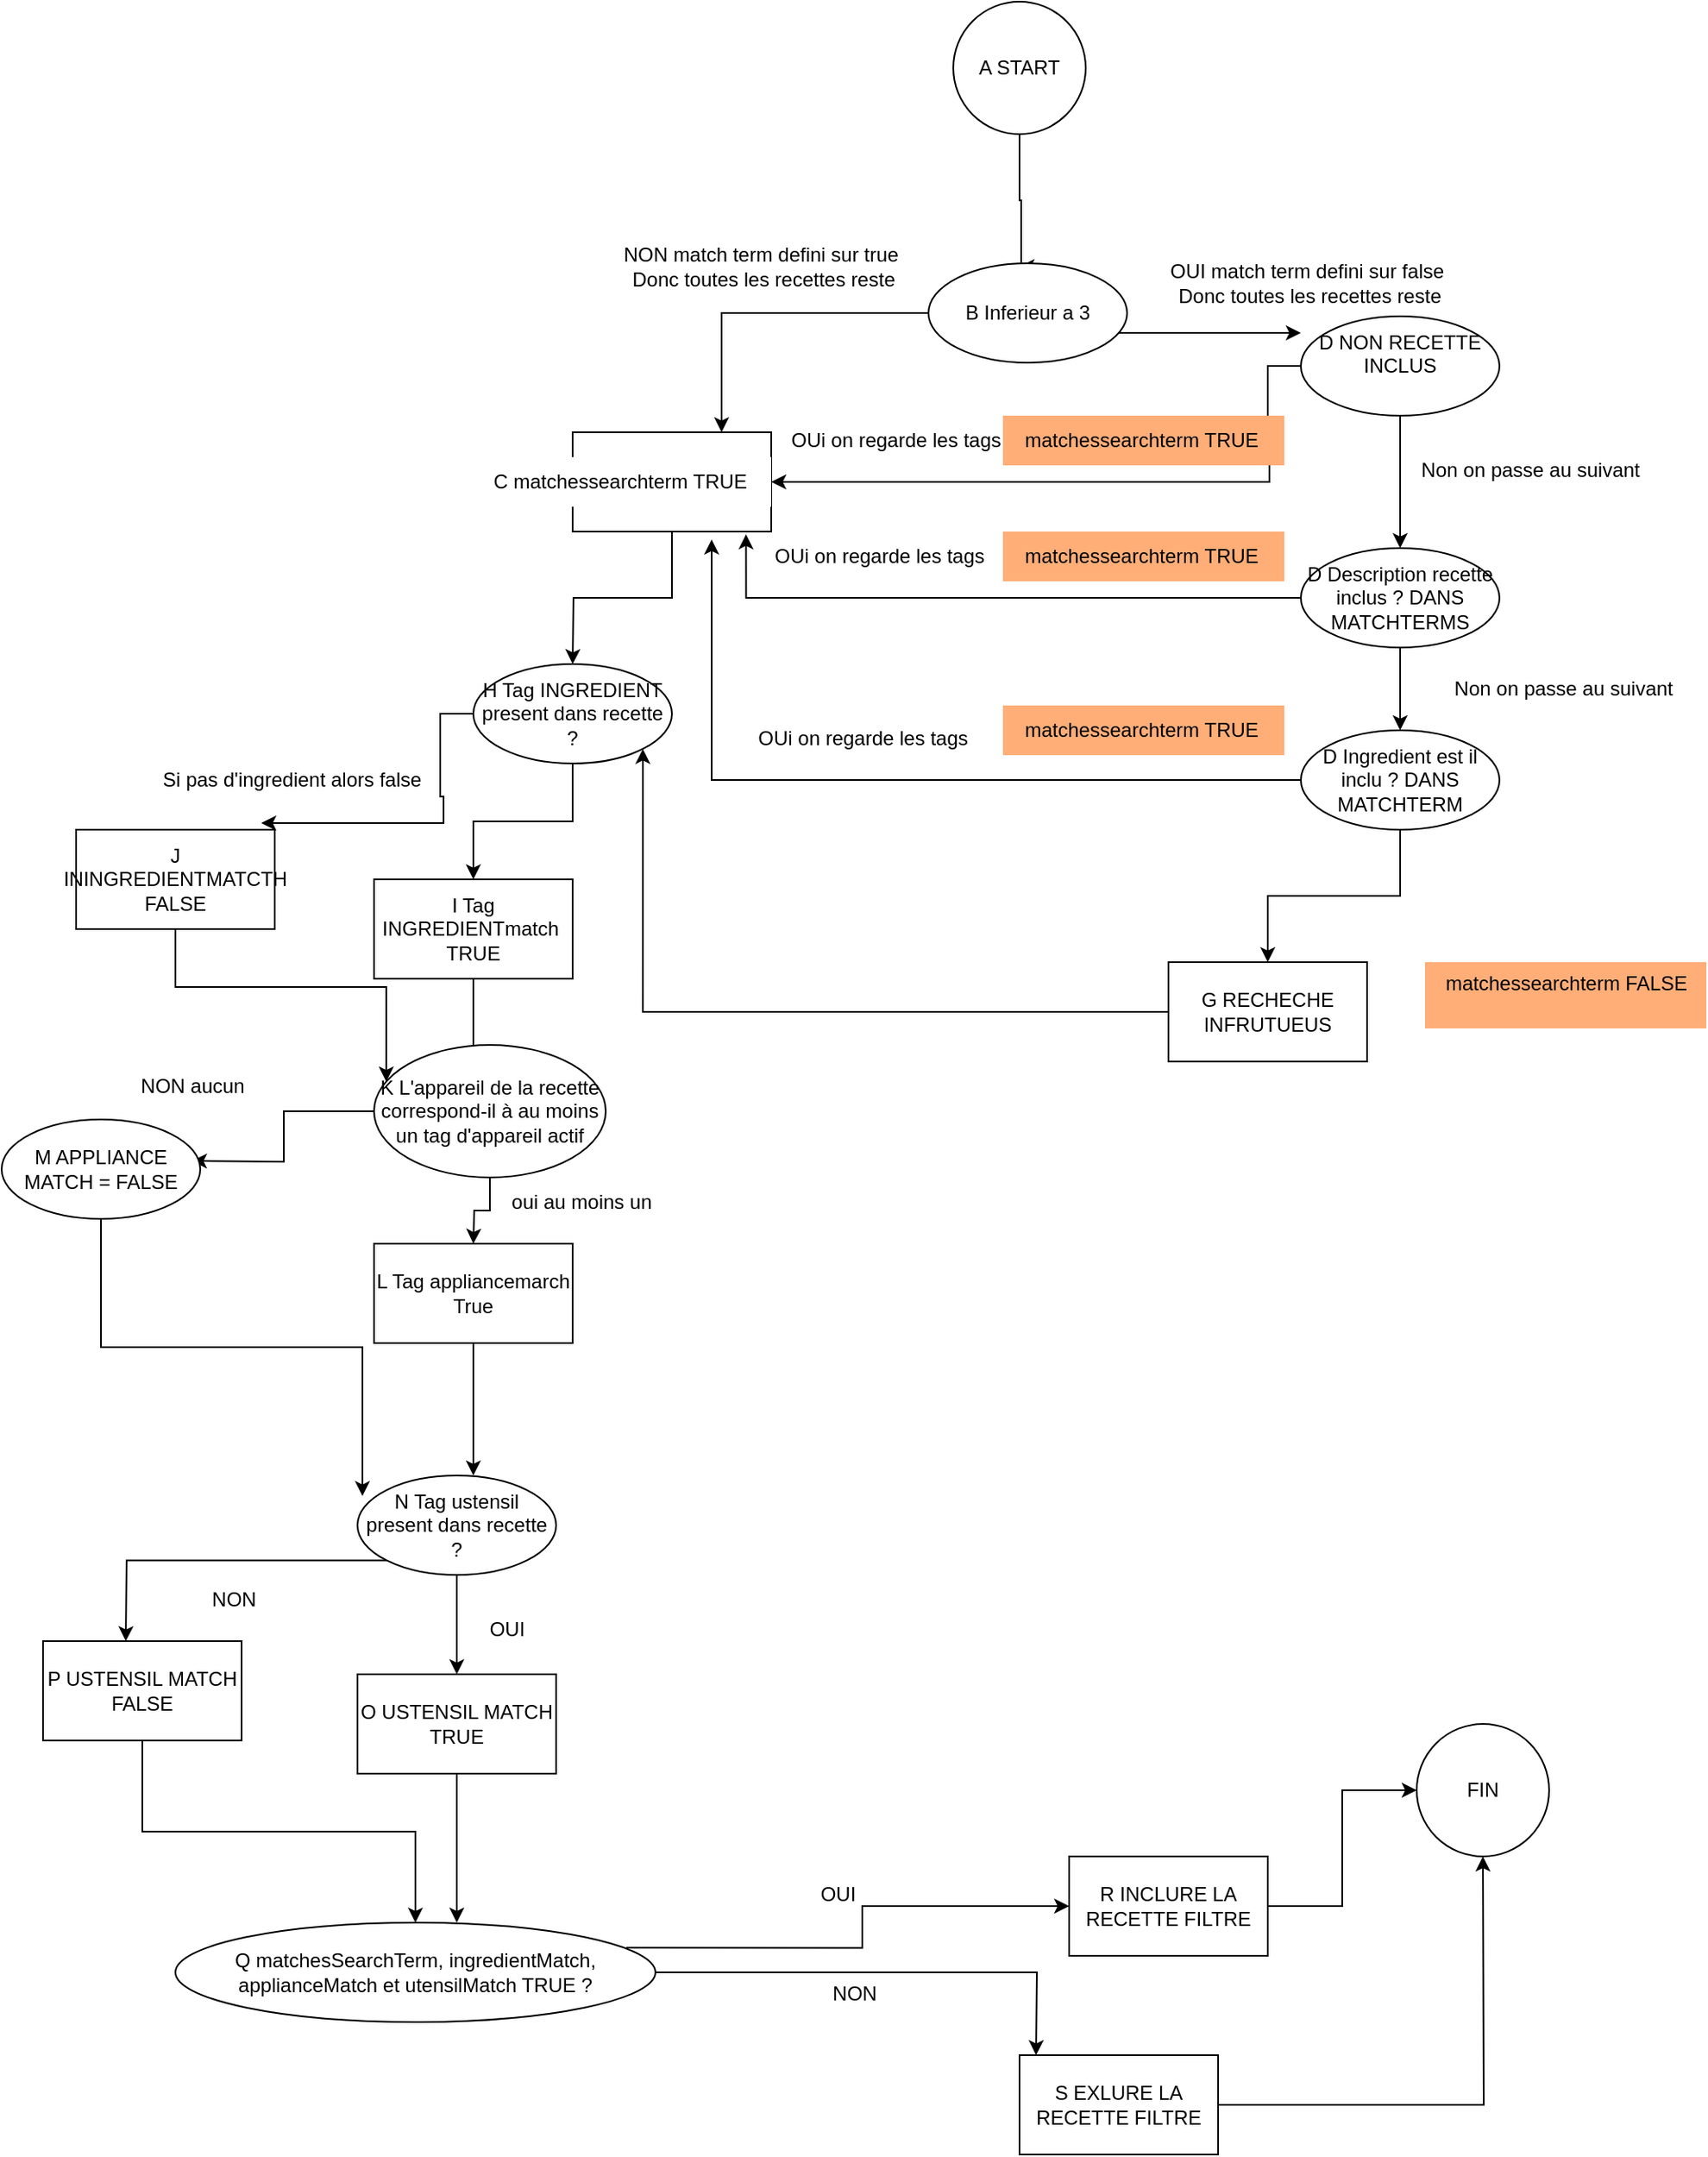 <mxfile version="24.0.5" type="device">
  <diagram name="Page-1" id="9hr1fdSiySOleVTjyiht">
    <mxGraphModel dx="2117" dy="1726" grid="1" gridSize="10" guides="1" tooltips="1" connect="1" arrows="1" fold="1" page="1" pageScale="1" pageWidth="827" pageHeight="1169" math="0" shadow="0">
      <root>
        <mxCell id="0" />
        <mxCell id="1" parent="0" />
        <mxCell id="Wcu8UqkrtU_ljzzERVZr-2" style="edgeStyle=orthogonalEdgeStyle;rounded=0;orthogonalLoop=1;jettySize=auto;html=1;" parent="1" edge="1">
          <mxGeometry relative="1" as="geometry">
            <mxPoint x="570" y="80" as="targetPoint" />
            <mxPoint x="440" y="80" as="sourcePoint" />
          </mxGeometry>
        </mxCell>
        <mxCell id="Wcu8UqkrtU_ljzzERVZr-5" value="NON match term defini sur true&amp;nbsp;&lt;div&gt;Donc toutes les recettes reste&lt;/div&gt;" style="text;html=1;align=center;verticalAlign=middle;resizable=0;points=[];autosize=1;strokeColor=none;fillColor=none;" parent="1" vertex="1">
          <mxGeometry x="150" y="20" width="190" height="40" as="geometry" />
        </mxCell>
        <mxCell id="Wcu8UqkrtU_ljzzERVZr-9" style="edgeStyle=orthogonalEdgeStyle;rounded=0;orthogonalLoop=1;jettySize=auto;html=1;exitX=0.5;exitY=1;exitDx=0;exitDy=0;entryX=0.5;entryY=0;entryDx=0;entryDy=0;" parent="1" source="Wcu8UqkrtU_ljzzERVZr-6" edge="1">
          <mxGeometry relative="1" as="geometry">
            <mxPoint x="400" y="40" as="targetPoint" />
            <Array as="points">
              <mxPoint x="400" />
              <mxPoint x="401" />
            </Array>
          </mxGeometry>
        </mxCell>
        <mxCell id="Wcu8UqkrtU_ljzzERVZr-6" value="A START" style="ellipse;whiteSpace=wrap;html=1;aspect=fixed;" parent="1" vertex="1">
          <mxGeometry x="360" y="-120" width="80" height="80" as="geometry" />
        </mxCell>
        <mxCell id="MjgfzH77kRg2S5zD6XUG-1" style="edgeStyle=orthogonalEdgeStyle;rounded=0;orthogonalLoop=1;jettySize=auto;html=1;exitX=0;exitY=0.5;exitDx=0;exitDy=0;entryX=0.75;entryY=0;entryDx=0;entryDy=0;" edge="1" parent="1" source="Wcu8UqkrtU_ljzzERVZr-12" target="Wcu8UqkrtU_ljzzERVZr-16">
          <mxGeometry relative="1" as="geometry" />
        </mxCell>
        <mxCell id="Wcu8UqkrtU_ljzzERVZr-12" value="B Inferieur a 3" style="ellipse;whiteSpace=wrap;html=1;" parent="1" vertex="1">
          <mxGeometry x="345" y="38" width="120" height="60" as="geometry" />
        </mxCell>
        <mxCell id="Wcu8UqkrtU_ljzzERVZr-15" value="OUI match term defini sur false&amp;nbsp;&lt;div&gt;Donc toutes les recettes reste&lt;/div&gt;" style="text;html=1;align=center;verticalAlign=middle;resizable=0;points=[];autosize=1;strokeColor=none;fillColor=none;" parent="1" vertex="1">
          <mxGeometry x="480" y="30" width="190" height="40" as="geometry" />
        </mxCell>
        <mxCell id="Wcu8UqkrtU_ljzzERVZr-40" style="edgeStyle=orthogonalEdgeStyle;rounded=0;orthogonalLoop=1;jettySize=auto;html=1;" parent="1" source="Wcu8UqkrtU_ljzzERVZr-16" edge="1">
          <mxGeometry relative="1" as="geometry">
            <mxPoint x="130" y="280" as="targetPoint" />
          </mxGeometry>
        </mxCell>
        <mxCell id="Wcu8UqkrtU_ljzzERVZr-16" value="" style="rounded=0;whiteSpace=wrap;html=1;" parent="1" vertex="1">
          <mxGeometry x="130" y="140" width="120" height="60" as="geometry" />
        </mxCell>
        <mxCell id="Wcu8UqkrtU_ljzzERVZr-18" style="edgeStyle=orthogonalEdgeStyle;rounded=0;orthogonalLoop=1;jettySize=auto;html=1;" parent="1" source="Wcu8UqkrtU_ljzzERVZr-17" edge="1">
          <mxGeometry relative="1" as="geometry">
            <mxPoint x="630" y="210" as="targetPoint" />
          </mxGeometry>
        </mxCell>
        <mxCell id="Wcu8UqkrtU_ljzzERVZr-24" style="edgeStyle=orthogonalEdgeStyle;rounded=0;orthogonalLoop=1;jettySize=auto;html=1;entryX=1;entryY=0.5;entryDx=0;entryDy=0;" parent="1" source="Wcu8UqkrtU_ljzzERVZr-17" target="Wcu8UqkrtU_ljzzERVZr-16" edge="1">
          <mxGeometry relative="1" as="geometry">
            <mxPoint x="550" y="170" as="targetPoint" />
            <Array as="points">
              <mxPoint x="550" y="100" />
              <mxPoint x="550" y="150" />
              <mxPoint x="551" y="150" />
              <mxPoint x="551" y="170" />
            </Array>
          </mxGeometry>
        </mxCell>
        <mxCell id="Wcu8UqkrtU_ljzzERVZr-17" value="D NON RECETTE INCLUS&lt;div&gt;&lt;br&gt;&lt;/div&gt;" style="ellipse;whiteSpace=wrap;html=1;" parent="1" vertex="1">
          <mxGeometry x="570" y="70" width="120" height="60" as="geometry" />
        </mxCell>
        <mxCell id="Wcu8UqkrtU_ljzzERVZr-20" style="edgeStyle=orthogonalEdgeStyle;rounded=0;orthogonalLoop=1;jettySize=auto;html=1;" parent="1" source="Wcu8UqkrtU_ljzzERVZr-19" edge="1">
          <mxGeometry relative="1" as="geometry">
            <mxPoint x="630" y="320" as="targetPoint" />
          </mxGeometry>
        </mxCell>
        <mxCell id="Wcu8UqkrtU_ljzzERVZr-19" value="D Description recette inclus ? DANS MATCHTERMS" style="ellipse;whiteSpace=wrap;html=1;" parent="1" vertex="1">
          <mxGeometry x="570" y="210" width="120" height="60" as="geometry" />
        </mxCell>
        <mxCell id="Wcu8UqkrtU_ljzzERVZr-35" value="" style="edgeStyle=orthogonalEdgeStyle;rounded=0;orthogonalLoop=1;jettySize=auto;html=1;" parent="1" source="Wcu8UqkrtU_ljzzERVZr-21" target="Wcu8UqkrtU_ljzzERVZr-34" edge="1">
          <mxGeometry relative="1" as="geometry" />
        </mxCell>
        <mxCell id="Wcu8UqkrtU_ljzzERVZr-21" value="D Ingredient est il inclu ? DANS MATCHTERM" style="ellipse;whiteSpace=wrap;html=1;" parent="1" vertex="1">
          <mxGeometry x="570" y="320" width="120" height="60" as="geometry" />
        </mxCell>
        <mxCell id="Wcu8UqkrtU_ljzzERVZr-22" value="Non on passe au suivant&amp;nbsp;" style="text;html=1;align=center;verticalAlign=middle;resizable=0;points=[];autosize=1;strokeColor=none;fillColor=none;" parent="1" vertex="1">
          <mxGeometry x="630" y="148" width="160" height="30" as="geometry" />
        </mxCell>
        <mxCell id="Wcu8UqkrtU_ljzzERVZr-23" value="Non on passe au suivant&amp;nbsp;" style="text;html=1;align=center;verticalAlign=middle;resizable=0;points=[];autosize=1;strokeColor=none;fillColor=none;" parent="1" vertex="1">
          <mxGeometry x="650" y="280" width="160" height="30" as="geometry" />
        </mxCell>
        <mxCell id="Wcu8UqkrtU_ljzzERVZr-25" value="OUi on regarde les tags" style="text;html=1;align=center;verticalAlign=middle;resizable=0;points=[];autosize=1;strokeColor=none;fillColor=none;" parent="1" vertex="1">
          <mxGeometry x="250" y="130" width="150" height="30" as="geometry" />
        </mxCell>
        <mxCell id="Wcu8UqkrtU_ljzzERVZr-26" style="edgeStyle=orthogonalEdgeStyle;rounded=0;orthogonalLoop=1;jettySize=auto;html=1;entryX=0.873;entryY=1.027;entryDx=0;entryDy=0;entryPerimeter=0;" parent="1" source="Wcu8UqkrtU_ljzzERVZr-19" target="Wcu8UqkrtU_ljzzERVZr-16" edge="1">
          <mxGeometry relative="1" as="geometry" />
        </mxCell>
        <mxCell id="Wcu8UqkrtU_ljzzERVZr-27" style="edgeStyle=orthogonalEdgeStyle;rounded=0;orthogonalLoop=1;jettySize=auto;html=1;entryX=0.7;entryY=1.08;entryDx=0;entryDy=0;entryPerimeter=0;" parent="1" source="Wcu8UqkrtU_ljzzERVZr-21" target="Wcu8UqkrtU_ljzzERVZr-16" edge="1">
          <mxGeometry relative="1" as="geometry" />
        </mxCell>
        <mxCell id="Wcu8UqkrtU_ljzzERVZr-28" value="OUi on regarde les tags" style="text;html=1;align=center;verticalAlign=middle;resizable=0;points=[];autosize=1;strokeColor=none;fillColor=none;" parent="1" vertex="1">
          <mxGeometry x="240" y="200" width="150" height="30" as="geometry" />
        </mxCell>
        <mxCell id="Wcu8UqkrtU_ljzzERVZr-29" value="OUi on regarde les tags" style="text;html=1;align=center;verticalAlign=middle;resizable=0;points=[];autosize=1;strokeColor=none;fillColor=none;" parent="1" vertex="1">
          <mxGeometry x="230" y="310" width="150" height="30" as="geometry" />
        </mxCell>
        <mxCell id="Wcu8UqkrtU_ljzzERVZr-30" value="matchessearchterm TRUE&amp;nbsp;" style="text;html=1;align=center;verticalAlign=middle;resizable=0;points=[];autosize=1;strokeColor=none;fillColor=#FFAE78;" parent="1" vertex="1">
          <mxGeometry x="390" y="130" width="170" height="30" as="geometry" />
        </mxCell>
        <mxCell id="Wcu8UqkrtU_ljzzERVZr-91" style="edgeStyle=orthogonalEdgeStyle;rounded=0;orthogonalLoop=1;jettySize=auto;html=1;entryX=1;entryY=1;entryDx=0;entryDy=0;" parent="1" source="Wcu8UqkrtU_ljzzERVZr-34" target="Wcu8UqkrtU_ljzzERVZr-41" edge="1">
          <mxGeometry relative="1" as="geometry" />
        </mxCell>
        <mxCell id="Wcu8UqkrtU_ljzzERVZr-34" value="G RECHECHE INFRUTUEUS" style="whiteSpace=wrap;html=1;rounded=0;" parent="1" vertex="1">
          <mxGeometry x="490" y="460" width="120" height="60" as="geometry" />
        </mxCell>
        <mxCell id="Wcu8UqkrtU_ljzzERVZr-36" value="matchessearchterm FALSE&lt;div&gt;&lt;br&gt;&lt;/div&gt;" style="text;html=1;align=center;verticalAlign=middle;resizable=0;points=[];autosize=1;strokeColor=none;fillColor=#FFAE78;" parent="1" vertex="1">
          <mxGeometry x="645" y="460" width="170" height="40" as="geometry" />
        </mxCell>
        <mxCell id="Wcu8UqkrtU_ljzzERVZr-37" value="matchessearchterm TRUE&amp;nbsp;" style="text;html=1;align=center;verticalAlign=middle;resizable=0;points=[];autosize=1;strokeColor=none;fillColor=#FFAE78;" parent="1" vertex="1">
          <mxGeometry x="390" y="200" width="170" height="30" as="geometry" />
        </mxCell>
        <mxCell id="Wcu8UqkrtU_ljzzERVZr-38" value="matchessearchterm TRUE&amp;nbsp;" style="text;html=1;align=center;verticalAlign=middle;resizable=0;points=[];autosize=1;strokeColor=none;fillColor=#FFAE78;" parent="1" vertex="1">
          <mxGeometry x="390" y="305" width="170" height="30" as="geometry" />
        </mxCell>
        <mxCell id="Wcu8UqkrtU_ljzzERVZr-39" value="C matchessearchterm TRUE&amp;nbsp;" style="text;html=1;align=center;verticalAlign=middle;resizable=0;points=[];autosize=1;strokeColor=none;fillColor=default;" parent="1" vertex="1">
          <mxGeometry x="70" y="155" width="180" height="30" as="geometry" />
        </mxCell>
        <mxCell id="Wcu8UqkrtU_ljzzERVZr-45" style="edgeStyle=orthogonalEdgeStyle;rounded=0;orthogonalLoop=1;jettySize=auto;html=1;entryX=0.932;entryY=-0.067;entryDx=0;entryDy=0;entryPerimeter=0;" parent="1" source="Wcu8UqkrtU_ljzzERVZr-41" target="Wcu8UqkrtU_ljzzERVZr-46" edge="1">
          <mxGeometry relative="1" as="geometry">
            <mxPoint x="50" y="380" as="targetPoint" />
            <Array as="points">
              <mxPoint x="50" y="310" />
              <mxPoint x="50" y="360" />
              <mxPoint x="52" y="360" />
              <mxPoint x="52" y="376" />
            </Array>
          </mxGeometry>
        </mxCell>
        <mxCell id="Wcu8UqkrtU_ljzzERVZr-50" style="edgeStyle=orthogonalEdgeStyle;rounded=0;orthogonalLoop=1;jettySize=auto;html=1;" parent="1" source="Wcu8UqkrtU_ljzzERVZr-41" target="Wcu8UqkrtU_ljzzERVZr-49" edge="1">
          <mxGeometry relative="1" as="geometry" />
        </mxCell>
        <mxCell id="Wcu8UqkrtU_ljzzERVZr-41" value="H Tag INGREDIENT present dans recette ?" style="ellipse;whiteSpace=wrap;html=1;" parent="1" vertex="1">
          <mxGeometry x="70" y="280" width="120" height="60" as="geometry" />
        </mxCell>
        <mxCell id="Wcu8UqkrtU_ljzzERVZr-56" style="edgeStyle=orthogonalEdgeStyle;rounded=0;orthogonalLoop=1;jettySize=auto;html=1;exitX=0.5;exitY=1;exitDx=0;exitDy=0;entryX=0;entryY=0.25;entryDx=0;entryDy=0;" parent="1" source="Wcu8UqkrtU_ljzzERVZr-46" target="Wcu8UqkrtU_ljzzERVZr-52" edge="1">
          <mxGeometry relative="1" as="geometry" />
        </mxCell>
        <mxCell id="Wcu8UqkrtU_ljzzERVZr-46" value="J ININGREDIENTMATCTH FALSE" style="rounded=0;whiteSpace=wrap;html=1;" parent="1" vertex="1">
          <mxGeometry x="-170" y="380" width="120" height="60" as="geometry" />
        </mxCell>
        <mxCell id="Wcu8UqkrtU_ljzzERVZr-48" value="Si pas d&#39;ingredient alors false" style="text;html=1;align=center;verticalAlign=middle;resizable=0;points=[];autosize=1;strokeColor=none;fillColor=none;" parent="1" vertex="1">
          <mxGeometry x="-130" y="335" width="180" height="30" as="geometry" />
        </mxCell>
        <mxCell id="Wcu8UqkrtU_ljzzERVZr-51" style="edgeStyle=orthogonalEdgeStyle;rounded=0;orthogonalLoop=1;jettySize=auto;html=1;" parent="1" source="Wcu8UqkrtU_ljzzERVZr-49" edge="1">
          <mxGeometry relative="1" as="geometry">
            <mxPoint x="70" y="530" as="targetPoint" />
          </mxGeometry>
        </mxCell>
        <mxCell id="Wcu8UqkrtU_ljzzERVZr-49" value="I Tag INGREDIENTmatch&amp;nbsp;&lt;div&gt;TRUE&lt;/div&gt;" style="rounded=0;whiteSpace=wrap;html=1;" parent="1" vertex="1">
          <mxGeometry x="10" y="410" width="120" height="60" as="geometry" />
        </mxCell>
        <mxCell id="Wcu8UqkrtU_ljzzERVZr-53" style="edgeStyle=orthogonalEdgeStyle;rounded=0;orthogonalLoop=1;jettySize=auto;html=1;" parent="1" source="Wcu8UqkrtU_ljzzERVZr-52" edge="1">
          <mxGeometry relative="1" as="geometry">
            <mxPoint x="70" y="630" as="targetPoint" />
          </mxGeometry>
        </mxCell>
        <mxCell id="Wcu8UqkrtU_ljzzERVZr-58" style="edgeStyle=orthogonalEdgeStyle;rounded=0;orthogonalLoop=1;jettySize=auto;html=1;" parent="1" source="Wcu8UqkrtU_ljzzERVZr-52" edge="1">
          <mxGeometry relative="1" as="geometry">
            <mxPoint x="-100" y="580" as="targetPoint" />
          </mxGeometry>
        </mxCell>
        <mxCell id="Wcu8UqkrtU_ljzzERVZr-52" value="K L&#39;appareil de la recette correspond-il à au moins un tag d&#39;appareil actif" style="ellipse;whiteSpace=wrap;html=1;" parent="1" vertex="1">
          <mxGeometry x="10" y="510" width="140" height="80" as="geometry" />
        </mxCell>
        <mxCell id="Wcu8UqkrtU_ljzzERVZr-57" style="edgeStyle=orthogonalEdgeStyle;rounded=0;orthogonalLoop=1;jettySize=auto;html=1;" parent="1" source="Wcu8UqkrtU_ljzzERVZr-55" edge="1">
          <mxGeometry relative="1" as="geometry">
            <mxPoint x="70" y="770" as="targetPoint" />
          </mxGeometry>
        </mxCell>
        <mxCell id="Wcu8UqkrtU_ljzzERVZr-55" value="L Tag appliancemarch True" style="rounded=0;whiteSpace=wrap;html=1;" parent="1" vertex="1">
          <mxGeometry x="10" y="630" width="120" height="60" as="geometry" />
        </mxCell>
        <mxCell id="Wcu8UqkrtU_ljzzERVZr-67" style="edgeStyle=orthogonalEdgeStyle;rounded=0;orthogonalLoop=1;jettySize=auto;html=1;exitX=0.5;exitY=1;exitDx=0;exitDy=0;entryX=0.025;entryY=0.207;entryDx=0;entryDy=0;entryPerimeter=0;" parent="1" source="Wcu8UqkrtU_ljzzERVZr-59" target="Wcu8UqkrtU_ljzzERVZr-70" edge="1">
          <mxGeometry relative="1" as="geometry">
            <mxPoint x="-155" y="750" as="targetPoint" />
          </mxGeometry>
        </mxCell>
        <mxCell id="Wcu8UqkrtU_ljzzERVZr-59" value="M APPLIANCE MATCH = FALSE" style="ellipse;whiteSpace=wrap;html=1;" parent="1" vertex="1">
          <mxGeometry x="-215" y="555" width="120" height="60" as="geometry" />
        </mxCell>
        <mxCell id="Wcu8UqkrtU_ljzzERVZr-61" value="oui au moins un" style="text;html=1;align=center;verticalAlign=middle;resizable=0;points=[];autosize=1;strokeColor=none;fillColor=none;" parent="1" vertex="1">
          <mxGeometry x="80" y="590" width="110" height="30" as="geometry" />
        </mxCell>
        <mxCell id="Wcu8UqkrtU_ljzzERVZr-62" value="NON aucun" style="text;html=1;align=center;verticalAlign=middle;resizable=0;points=[];autosize=1;strokeColor=none;fillColor=none;" parent="1" vertex="1">
          <mxGeometry x="-145" y="520" width="90" height="30" as="geometry" />
        </mxCell>
        <mxCell id="Wcu8UqkrtU_ljzzERVZr-72" style="edgeStyle=orthogonalEdgeStyle;rounded=0;orthogonalLoop=1;jettySize=auto;html=1;" parent="1" source="Wcu8UqkrtU_ljzzERVZr-70" edge="1">
          <mxGeometry relative="1" as="geometry">
            <mxPoint x="60" y="890" as="targetPoint" />
          </mxGeometry>
        </mxCell>
        <mxCell id="Wcu8UqkrtU_ljzzERVZr-74" style="edgeStyle=orthogonalEdgeStyle;rounded=0;orthogonalLoop=1;jettySize=auto;html=1;exitX=0;exitY=1;exitDx=0;exitDy=0;" parent="1" source="Wcu8UqkrtU_ljzzERVZr-70" edge="1">
          <mxGeometry relative="1" as="geometry">
            <mxPoint x="-140" y="870" as="targetPoint" />
          </mxGeometry>
        </mxCell>
        <mxCell id="Wcu8UqkrtU_ljzzERVZr-70" value="N Tag ustensil present dans recette ?" style="ellipse;whiteSpace=wrap;html=1;" parent="1" vertex="1">
          <mxGeometry y="770" width="120" height="60" as="geometry" />
        </mxCell>
        <mxCell id="Wcu8UqkrtU_ljzzERVZr-78" style="edgeStyle=orthogonalEdgeStyle;rounded=0;orthogonalLoop=1;jettySize=auto;html=1;exitX=0.5;exitY=1;exitDx=0;exitDy=0;" parent="1" source="Wcu8UqkrtU_ljzzERVZr-73" edge="1">
          <mxGeometry relative="1" as="geometry">
            <mxPoint x="60" y="1040" as="targetPoint" />
          </mxGeometry>
        </mxCell>
        <mxCell id="Wcu8UqkrtU_ljzzERVZr-73" value="O USTENSIL MATCH TRUE" style="rounded=0;whiteSpace=wrap;html=1;" parent="1" vertex="1">
          <mxGeometry y="890" width="120" height="60" as="geometry" />
        </mxCell>
        <mxCell id="Wcu8UqkrtU_ljzzERVZr-75" value="OUI" style="text;html=1;align=center;verticalAlign=middle;resizable=0;points=[];autosize=1;strokeColor=none;fillColor=none;" parent="1" vertex="1">
          <mxGeometry x="70" y="848" width="40" height="30" as="geometry" />
        </mxCell>
        <mxCell id="Wcu8UqkrtU_ljzzERVZr-76" value="NON" style="text;html=1;align=center;verticalAlign=middle;resizable=0;points=[];autosize=1;strokeColor=none;fillColor=none;" parent="1" vertex="1">
          <mxGeometry x="-100" y="830" width="50" height="30" as="geometry" />
        </mxCell>
        <mxCell id="Wcu8UqkrtU_ljzzERVZr-92" style="edgeStyle=orthogonalEdgeStyle;rounded=0;orthogonalLoop=1;jettySize=auto;html=1;exitX=0.5;exitY=1;exitDx=0;exitDy=0;" parent="1" source="Wcu8UqkrtU_ljzzERVZr-77" target="Wcu8UqkrtU_ljzzERVZr-79" edge="1">
          <mxGeometry relative="1" as="geometry" />
        </mxCell>
        <mxCell id="Wcu8UqkrtU_ljzzERVZr-77" value="P USTENSIL MATCH FALSE" style="rounded=0;whiteSpace=wrap;html=1;" parent="1" vertex="1">
          <mxGeometry x="-190" y="870" width="120" height="60" as="geometry" />
        </mxCell>
        <mxCell id="Wcu8UqkrtU_ljzzERVZr-81" style="edgeStyle=orthogonalEdgeStyle;rounded=0;orthogonalLoop=1;jettySize=auto;html=1;exitX=0.939;exitY=0.253;exitDx=0;exitDy=0;exitPerimeter=0;entryX=0;entryY=0.5;entryDx=0;entryDy=0;" parent="1" source="Wcu8UqkrtU_ljzzERVZr-79" target="Wcu8UqkrtU_ljzzERVZr-82" edge="1">
          <mxGeometry relative="1" as="geometry">
            <mxPoint x="430" y="1070" as="targetPoint" />
            <mxPoint x="270" y="1050" as="sourcePoint" />
          </mxGeometry>
        </mxCell>
        <mxCell id="Wcu8UqkrtU_ljzzERVZr-85" style="edgeStyle=orthogonalEdgeStyle;rounded=0;orthogonalLoop=1;jettySize=auto;html=1;exitX=1;exitY=0.5;exitDx=0;exitDy=0;" parent="1" source="Wcu8UqkrtU_ljzzERVZr-79" edge="1">
          <mxGeometry relative="1" as="geometry">
            <mxPoint x="410" y="1120" as="targetPoint" />
          </mxGeometry>
        </mxCell>
        <mxCell id="Wcu8UqkrtU_ljzzERVZr-79" value="Q matchesSearchTerm, ingredientMatch, applianceMatch et utensilMatch TRUE ?" style="ellipse;whiteSpace=wrap;html=1;" parent="1" vertex="1">
          <mxGeometry x="-110" y="1040" width="290" height="60" as="geometry" />
        </mxCell>
        <mxCell id="Wcu8UqkrtU_ljzzERVZr-90" style="edgeStyle=orthogonalEdgeStyle;rounded=0;orthogonalLoop=1;jettySize=auto;html=1;" parent="1" source="Wcu8UqkrtU_ljzzERVZr-82" target="Wcu8UqkrtU_ljzzERVZr-89" edge="1">
          <mxGeometry relative="1" as="geometry" />
        </mxCell>
        <mxCell id="Wcu8UqkrtU_ljzzERVZr-82" value="R INCLURE LA RECETTE FILTRE" style="rounded=0;whiteSpace=wrap;html=1;" parent="1" vertex="1">
          <mxGeometry x="430" y="1000" width="120" height="60" as="geometry" />
        </mxCell>
        <mxCell id="Wcu8UqkrtU_ljzzERVZr-84" value="OUI" style="text;html=1;align=center;verticalAlign=middle;resizable=0;points=[];autosize=1;strokeColor=none;fillColor=none;" parent="1" vertex="1">
          <mxGeometry x="270" y="1008" width="40" height="30" as="geometry" />
        </mxCell>
        <mxCell id="Wcu8UqkrtU_ljzzERVZr-86" value="NON" style="text;html=1;align=center;verticalAlign=middle;resizable=0;points=[];autosize=1;strokeColor=none;fillColor=none;" parent="1" vertex="1">
          <mxGeometry x="275" y="1068" width="50" height="30" as="geometry" />
        </mxCell>
        <mxCell id="Wcu8UqkrtU_ljzzERVZr-88" style="edgeStyle=orthogonalEdgeStyle;rounded=0;orthogonalLoop=1;jettySize=auto;html=1;" parent="1" source="Wcu8UqkrtU_ljzzERVZr-87" edge="1">
          <mxGeometry relative="1" as="geometry">
            <mxPoint x="680" y="1000" as="targetPoint" />
          </mxGeometry>
        </mxCell>
        <mxCell id="Wcu8UqkrtU_ljzzERVZr-87" value="S EXLURE LA RECETTE FILTRE" style="rounded=0;whiteSpace=wrap;html=1;" parent="1" vertex="1">
          <mxGeometry x="400" y="1120" width="120" height="60" as="geometry" />
        </mxCell>
        <mxCell id="Wcu8UqkrtU_ljzzERVZr-89" value="FIN" style="ellipse;whiteSpace=wrap;html=1;aspect=fixed;" parent="1" vertex="1">
          <mxGeometry x="640" y="920" width="80" height="80" as="geometry" />
        </mxCell>
      </root>
    </mxGraphModel>
  </diagram>
</mxfile>
